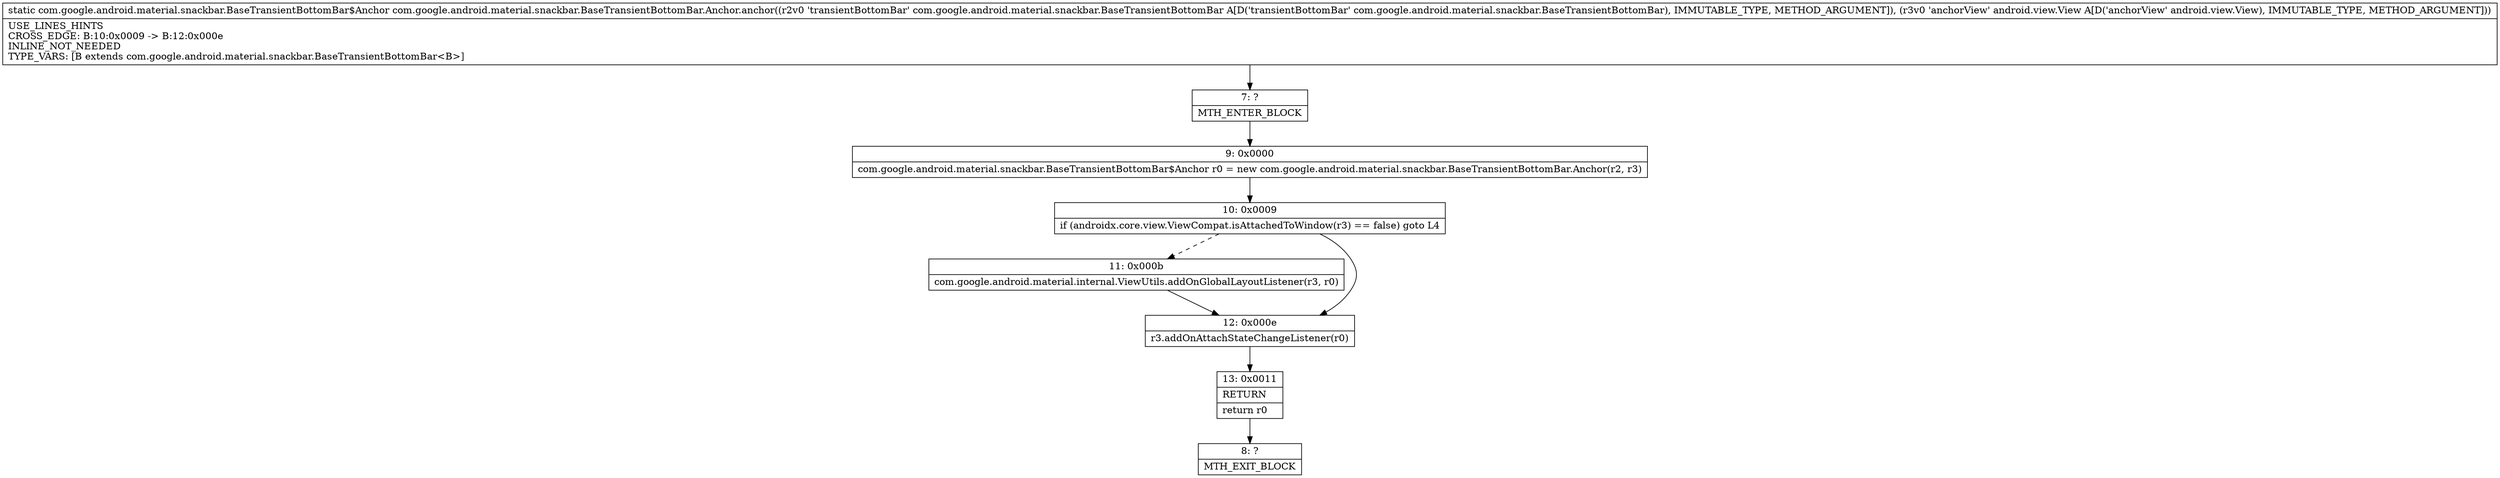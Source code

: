 digraph "CFG forcom.google.android.material.snackbar.BaseTransientBottomBar.Anchor.anchor(Lcom\/google\/android\/material\/snackbar\/BaseTransientBottomBar;Landroid\/view\/View;)Lcom\/google\/android\/material\/snackbar\/BaseTransientBottomBar$Anchor;" {
Node_7 [shape=record,label="{7\:\ ?|MTH_ENTER_BLOCK\l}"];
Node_9 [shape=record,label="{9\:\ 0x0000|com.google.android.material.snackbar.BaseTransientBottomBar$Anchor r0 = new com.google.android.material.snackbar.BaseTransientBottomBar.Anchor(r2, r3)\l}"];
Node_10 [shape=record,label="{10\:\ 0x0009|if (androidx.core.view.ViewCompat.isAttachedToWindow(r3) == false) goto L4\l}"];
Node_11 [shape=record,label="{11\:\ 0x000b|com.google.android.material.internal.ViewUtils.addOnGlobalLayoutListener(r3, r0)\l}"];
Node_12 [shape=record,label="{12\:\ 0x000e|r3.addOnAttachStateChangeListener(r0)\l}"];
Node_13 [shape=record,label="{13\:\ 0x0011|RETURN\l|return r0\l}"];
Node_8 [shape=record,label="{8\:\ ?|MTH_EXIT_BLOCK\l}"];
MethodNode[shape=record,label="{static com.google.android.material.snackbar.BaseTransientBottomBar$Anchor com.google.android.material.snackbar.BaseTransientBottomBar.Anchor.anchor((r2v0 'transientBottomBar' com.google.android.material.snackbar.BaseTransientBottomBar A[D('transientBottomBar' com.google.android.material.snackbar.BaseTransientBottomBar), IMMUTABLE_TYPE, METHOD_ARGUMENT]), (r3v0 'anchorView' android.view.View A[D('anchorView' android.view.View), IMMUTABLE_TYPE, METHOD_ARGUMENT]))  | USE_LINES_HINTS\lCROSS_EDGE: B:10:0x0009 \-\> B:12:0x000e\lINLINE_NOT_NEEDED\lTYPE_VARS: [B extends com.google.android.material.snackbar.BaseTransientBottomBar\<B\>]\l}"];
MethodNode -> Node_7;Node_7 -> Node_9;
Node_9 -> Node_10;
Node_10 -> Node_11[style=dashed];
Node_10 -> Node_12;
Node_11 -> Node_12;
Node_12 -> Node_13;
Node_13 -> Node_8;
}

